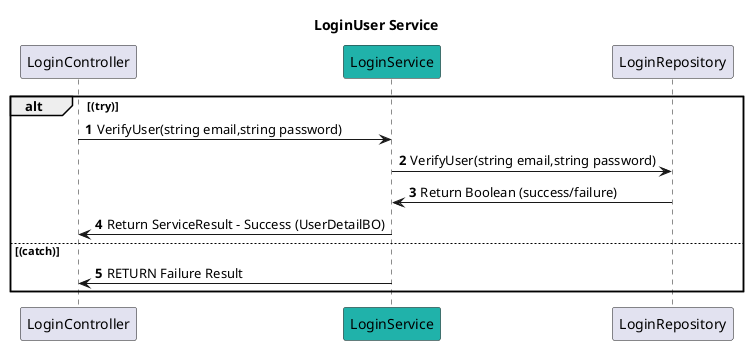 @startuml

title LoginUser Service
autonumber

participant LoginController
participant LoginService #LightSeaGreen
participant LoginRepository

alt (try)

   LoginController -> LoginService : VerifyUser(string email,string password)
   LoginService -> LoginRepository : VerifyUser(string email,string password)
    LoginRepository ->LoginService : Return Boolean (success/failure)
    LoginService -> LoginController : Return ServiceResult - Success (UserDetailBO)


else (catch)
    LoginService -> LoginController : RETURN Failure Result

end
